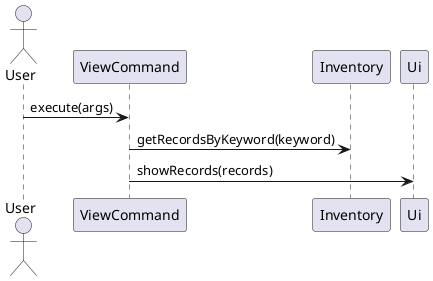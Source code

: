 @startuml
actor User
User -> ViewCommand : execute(args)
ViewCommand -> Inventory : getRecordsByKeyword(keyword)
ViewCommand -> Ui : showRecords(records)
@enduml
